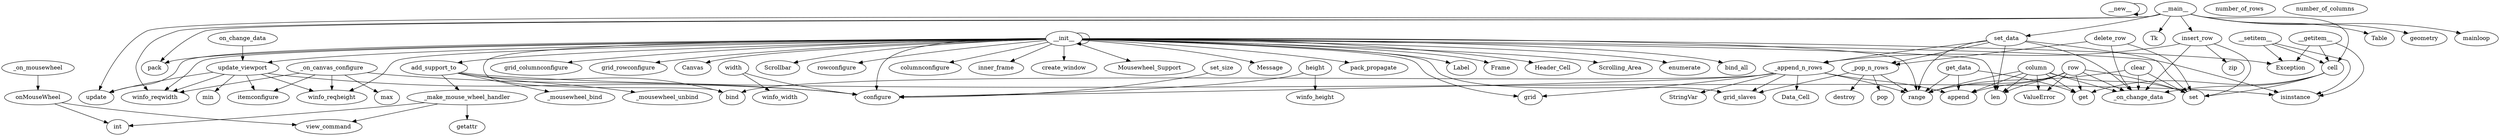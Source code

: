 digraph  {
__new__;
__init__;
isinstance;
Exception;
bind_all;
_on_mousewheel;
onMouseWheel;
_mousewheel_bind;
_mousewheel_unbind;
add_support_to;
_make_mouse_wheel_handler;
bind;
view_command;
int;
getattr;
configure;
grid_columnconfigure;
grid_rowconfigure;
Canvas;
grid;
Scrollbar;
rowconfigure;
columnconfigure;
inner_frame;
pack;
create_window;
Mousewheel_Support;
width;
winfo_width;
height;
winfo_height;
set_size;
_on_canvas_configure;
max;
winfo_reqwidth;
winfo_reqheight;
itemconfigure;
update_viewport;
update;
min;
Message;
pack_propagate;
Label;
Frame;
on_change_data;
len;
range;
Header_Cell;
Scrolling_Area;
enumerate;
grid_slaves;
_append_n_rows;
StringVar;
append;
Data_Cell;
_pop_n_rows;
destroy;
pop;
set_data;
set;
_on_change_data;
get_data;
get;
number_of_rows;
number_of_columns;
row;
ValueError;
column;
clear;
delete_row;
insert_row;
zip;
cell;
__getitem__;
__setitem__;
__main__;
Tk;
Table;
geometry;
mainloop;
__new__ -> __new__;
__init__ -> isinstance;
__init__ -> Exception;
__init__ -> bind_all;
__init__ -> __init__;
__init__ -> configure;
__init__ -> grid_columnconfigure;
__init__ -> grid_rowconfigure;
__init__ -> Canvas;
__init__ -> grid;
__init__ -> Scrollbar;
__init__ -> rowconfigure;
__init__ -> columnconfigure;
__init__ -> inner_frame;
__init__ -> pack;
__init__ -> create_window;
__init__ -> bind;
__init__ -> add_support_to;
__init__ -> Mousewheel_Support;
__init__ -> Message;
__init__ -> pack_propagate;
__init__ -> Label;
__init__ -> Frame;
__init__ -> update;
__init__ -> winfo_reqheight;
__init__ -> winfo_reqwidth;
__init__ -> len;
__init__ -> range;
__init__ -> Header_Cell;
__init__ -> Scrolling_Area;
__init__ -> update_viewport;
__init__ -> enumerate;
__init__ -> grid_slaves;
_on_mousewheel -> onMouseWheel;
onMouseWheel -> view_command;
onMouseWheel -> int;
add_support_to -> _make_mouse_wheel_handler;
add_support_to -> bind;
add_support_to -> _mousewheel_bind;
add_support_to -> _mousewheel_unbind;
add_support_to -> isinstance;
_make_mouse_wheel_handler -> getattr;
_make_mouse_wheel_handler -> view_command;
_make_mouse_wheel_handler -> int;
width -> winfo_width;
width -> configure;
height -> winfo_height;
height -> configure;
set_size -> configure;
_on_canvas_configure -> max;
_on_canvas_configure -> winfo_reqwidth;
_on_canvas_configure -> winfo_reqheight;
_on_canvas_configure -> configure;
_on_canvas_configure -> itemconfigure;
update_viewport -> update;
update_viewport -> winfo_reqwidth;
update_viewport -> winfo_reqheight;
update_viewport -> min;
update_viewport -> configure;
update_viewport -> itemconfigure;
on_change_data -> update_viewport;
_append_n_rows -> range;
_append_n_rows -> StringVar;
_append_n_rows -> append;
_append_n_rows -> Data_Cell;
_append_n_rows -> grid;
_append_n_rows -> grid_slaves;
_append_n_rows -> bind;
_append_n_rows -> configure;
_pop_n_rows -> range;
_pop_n_rows -> destroy;
_pop_n_rows -> grid_slaves;
_pop_n_rows -> pop;
set_data -> len;
set_data -> _pop_n_rows;
set_data -> _append_n_rows;
set_data -> range;
set_data -> set;
set_data -> _on_change_data;
get_data -> range;
get_data -> get;
get_data -> append;
row -> range;
row -> append;
row -> get;
row -> len;
row -> ValueError;
row -> set;
row -> _on_change_data;
column -> range;
column -> append;
column -> get;
column -> len;
column -> ValueError;
column -> set;
column -> _on_change_data;
clear -> range;
clear -> set;
clear -> _on_change_data;
delete_row -> set;
delete_row -> _pop_n_rows;
delete_row -> _on_change_data;
insert_row -> _append_n_rows;
insert_row -> set;
insert_row -> zip;
insert_row -> _on_change_data;
cell -> get;
cell -> set;
cell -> _on_change_data;
__getitem__ -> isinstance;
__getitem__ -> cell;
__getitem__ -> Exception;
__setitem__ -> isinstance;
__setitem__ -> cell;
__setitem__ -> Exception;
__main__ -> Tk;
__main__ -> Table;
__main__ -> pack;
__main__ -> set_data;
__main__ -> cell;
__main__ -> insert_row;
__main__ -> update;
__main__ -> geometry;
__main__ -> winfo_reqwidth;
__main__ -> mainloop;
}
